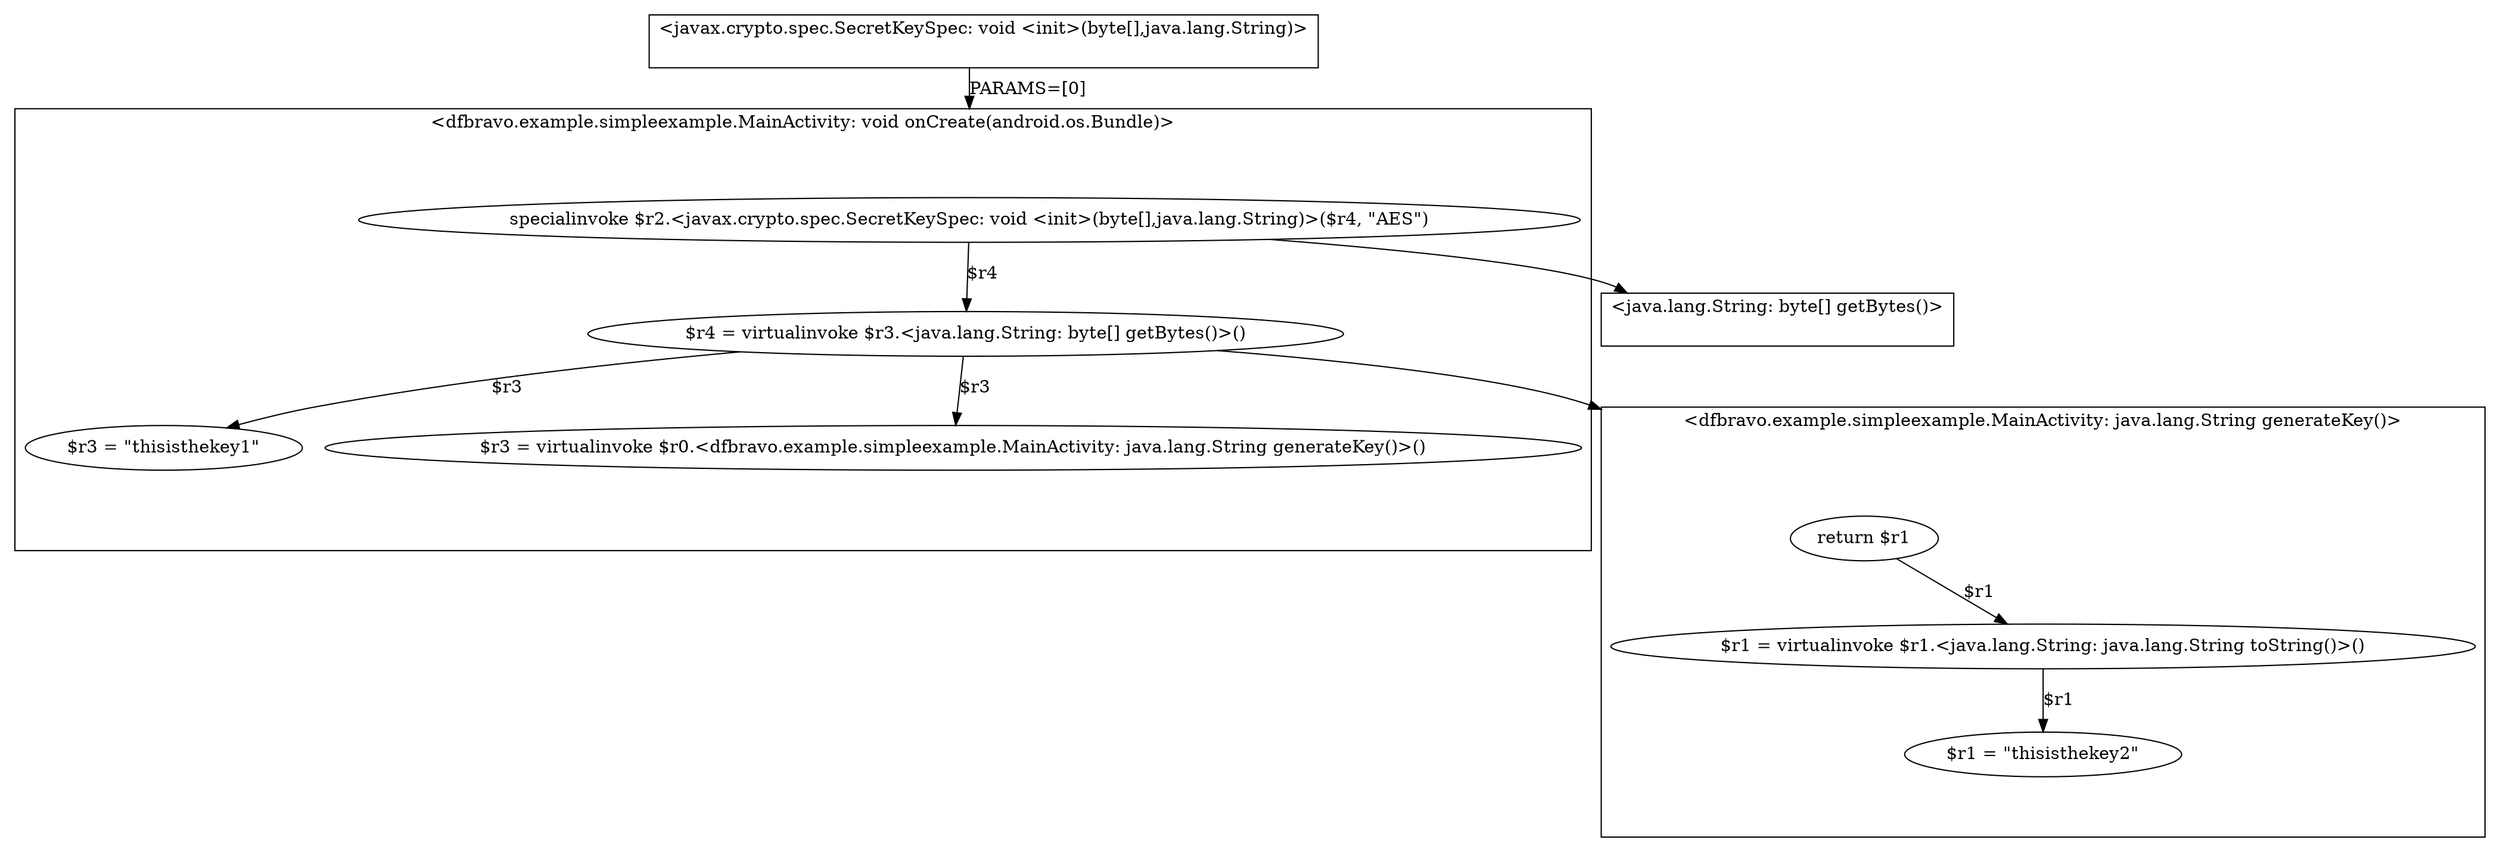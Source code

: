 strict digraph {
compound=true subgraph cluster_0 {
c0_n0 [label="specialinvoke $r2.<javax.crypto.spec.SecretKeySpec: void <init>(byte[],java.lang.String)>($r4, \"AES\")"];
c0_n1 [label="$r4 = virtualinvoke $r3.<java.lang.String: byte[] getBytes()>()"];
c0_n2 [label="$r3 = \"thisisthekey1\""];
c0_n3 [label="$r3 = virtualinvoke $r0.<dfbravo.example.simpleexample.MainActivity: java.lang.String generateKey()>()"];
label="<dfbravo.example.simpleexample.MainActivity: void onCreate(android.os.Bundle)>";
head_node_0[shape=point,style=invis,constraint=false];
tail_node_0[shape=point,style=invis,constraint=false];
head_node_0 -> c0_n0 [style=invis];
head_node_0 -> c0_n0 [style=invis];
c0_n0 -> c0_n1 [label="$r4"];
c0_n1 -> c0_n2 [label="$r3"];
c0_n2 -> tail_node_0 [style=invis];
c0_n0 -> c0_n1 [label="$r4"];
c0_n1 -> c0_n3 [label="$r3"];
c0_n3 -> tail_node_0 [style=invis];
}
c0_n0 -> head_node_2 [lhead=cluster_2];
c0_n1 -> head_node_3 [lhead=cluster_3];
c0_n0 -> head_node_2 [lhead=cluster_2];
compound=true subgraph cluster_1 {
label="<javax.crypto.spec.SecretKeySpec: void <init>(byte[],java.lang.String)>";
head_node_1[shape=point,style=invis,constraint=false];
tail_node_1[shape=point,style=invis,constraint=false];
}
tail_node_1 -> head_node_0 [label="PARAMS=[0]",ltail=cluster_1,lhead=cluster_0];
compound=true subgraph cluster_2 {
label="<java.lang.String: byte[] getBytes()>";
head_node_2[shape=point,style=invis,constraint=false];
tail_node_2[shape=point,style=invis,constraint=false];
}
compound=true subgraph cluster_3 {
c3_n0 [label="return $r1"];
c3_n1 [label="$r1 = virtualinvoke $r1.<java.lang.String: java.lang.String toString()>()"];
c3_n2 [label="$r1 = \"thisisthekey2\""];
label="<dfbravo.example.simpleexample.MainActivity: java.lang.String generateKey()>";
head_node_3[shape=point,style=invis,constraint=false];
tail_node_3[shape=point,style=invis,constraint=false];
head_node_3 -> c3_n0 [style=invis];
c3_n0 -> c3_n1 [label="$r1"];
c3_n1 -> c3_n2 [label="$r1"];
c3_n2 -> tail_node_3 [style=invis];
}
compound=true subgraph cluster_2 {
label="<java.lang.String: byte[] getBytes()>";
head_node_2[shape=point,style=invis,constraint=false];
tail_node_2[shape=point,style=invis,constraint=false];
}
}